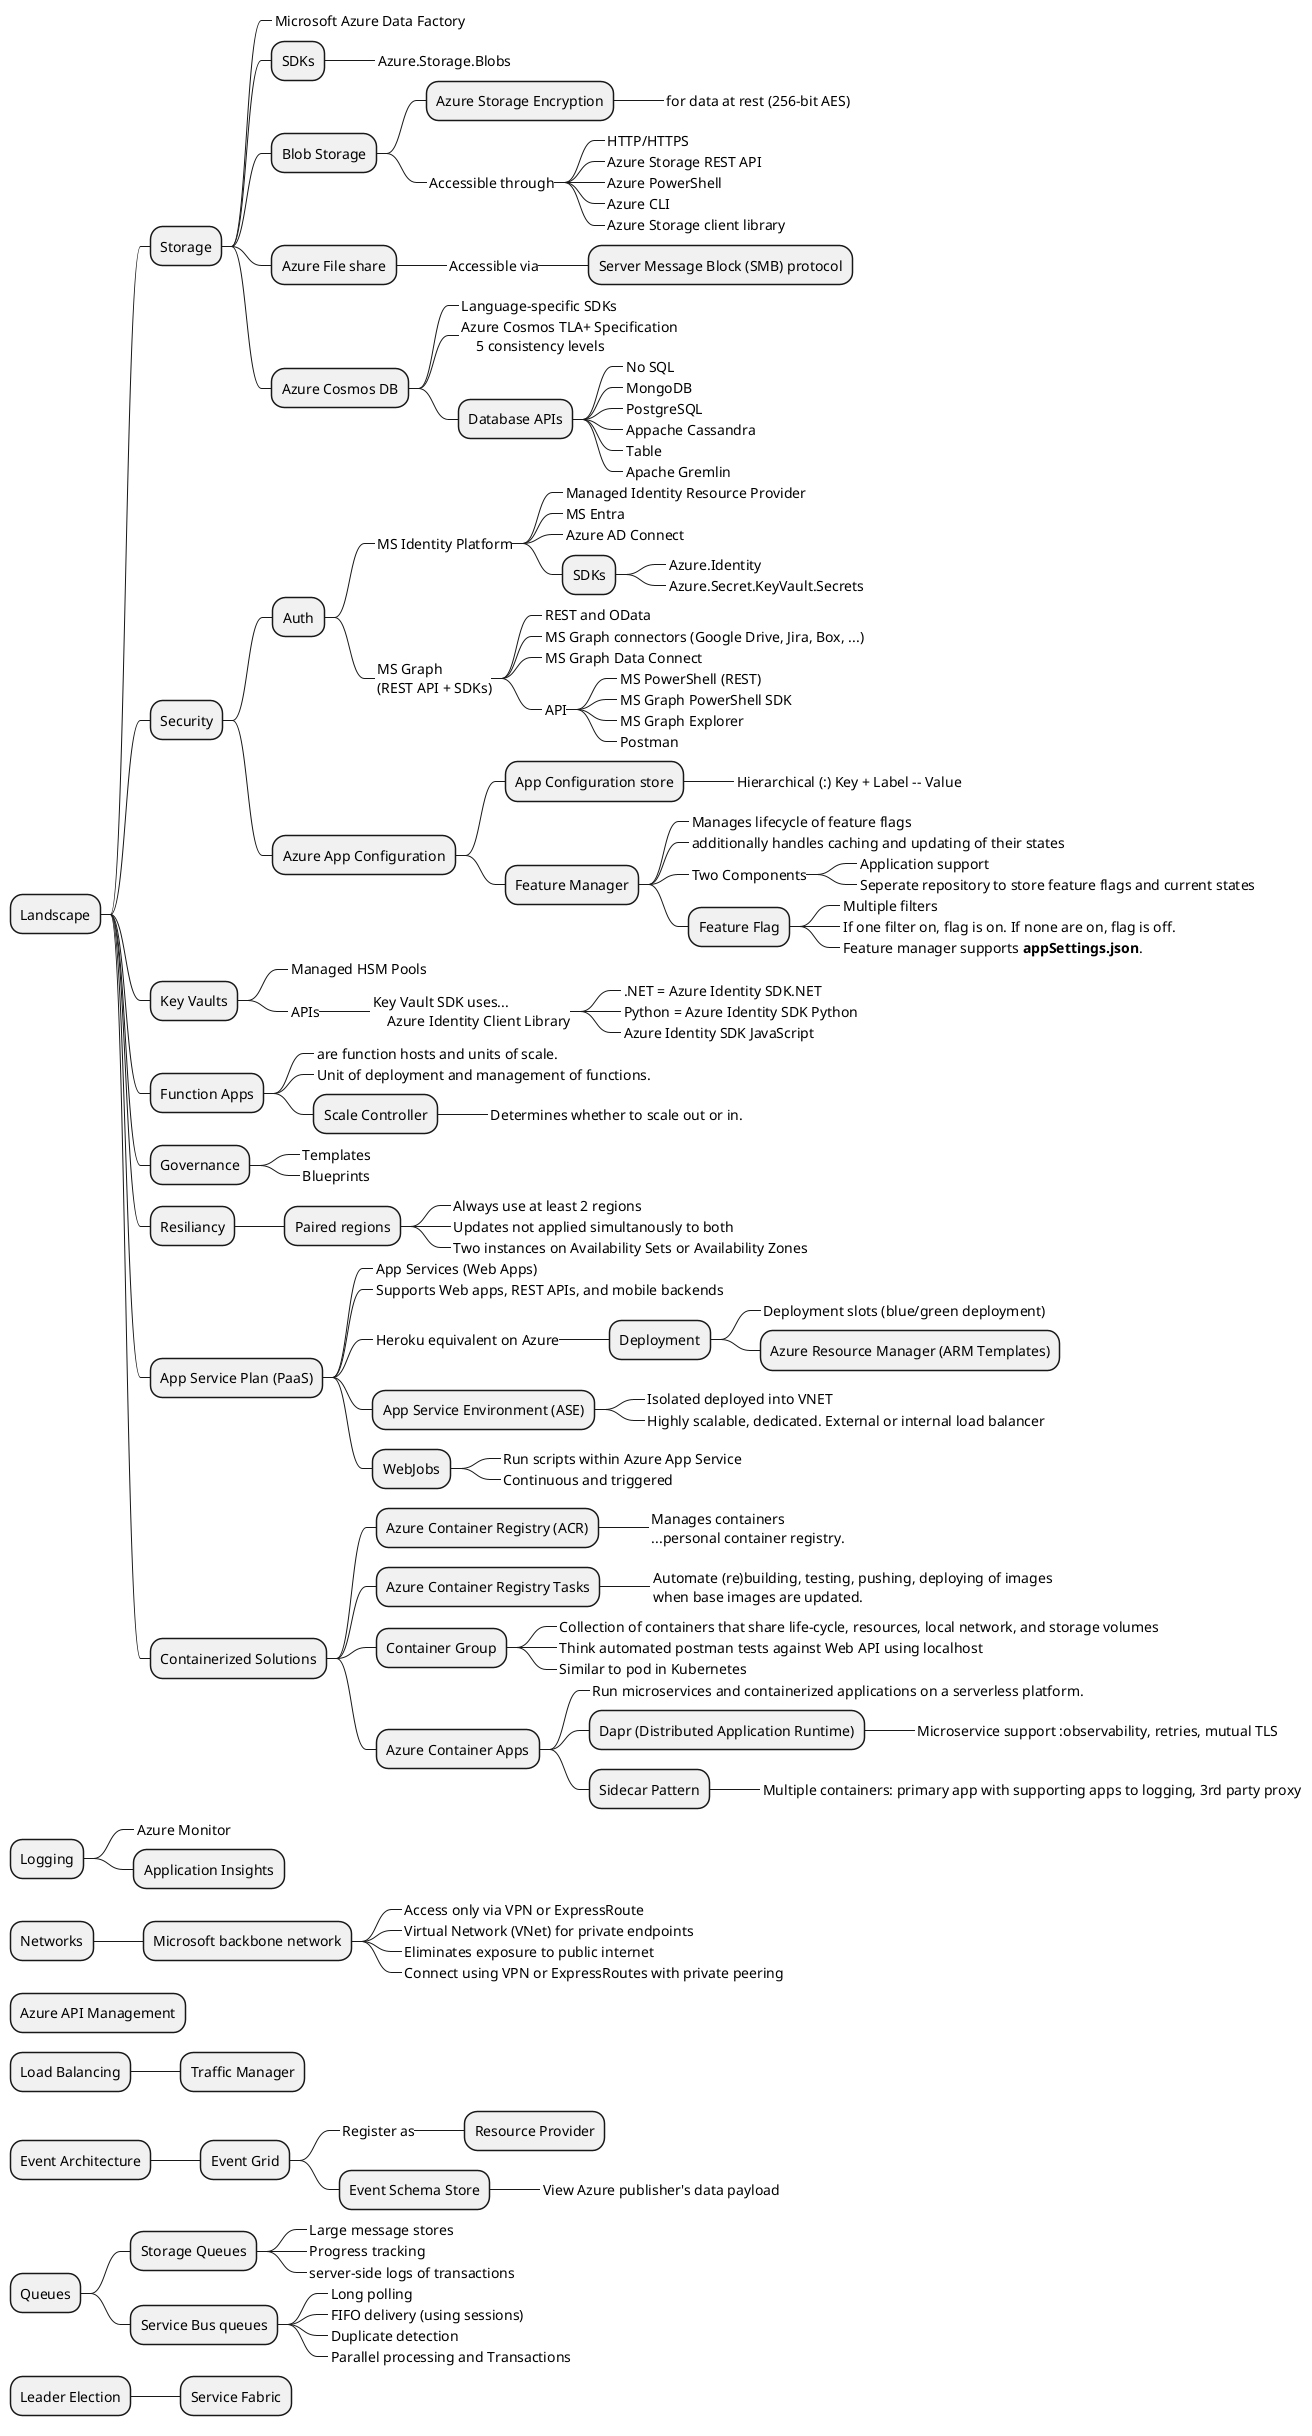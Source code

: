 @startmindmap "Landscape"

+ Landscape
++ Storage
+++_ Microsoft Azure Data Factory
+++ SDKs
++++_ Azure.Storage.Blobs
+++ Blob Storage
++++ Azure Storage Encryption
+++++_ for data at rest (256-bit AES)
++++_ Accessible through
+++++_ HTTP/HTTPS
+++++_ Azure Storage REST API
+++++_ Azure PowerShell
+++++_ Azure CLI
+++++_ Azure Storage client library

+++ Azure File share
++++_ Accessible via
+++++ Server Message Block (SMB) protocol

+++ Azure Cosmos DB
++++_ Language-specific SDKs
++++_ Azure Cosmos TLA+ Specification\n    5 consistency levels
++++ Database APIs
+++++_ No SQL
+++++_ MongoDB
+++++_ PostgreSQL
+++++_ Appache Cassandra
+++++_ Table
+++++_ Apache Gremlin

++ Security
+++ Auth
++++_ MS Identity Platform
+++++_ Managed Identity Resource Provider
+++++_ MS Entra
+++++_ Azure AD Connect
+++++ SDKs
++++++_ Azure.Identity
++++++_ Azure.Secret.KeyVault.Secrets
++++_ MS Graph\n(REST API + SDKs)
+++++_ REST and OData
+++++_ MS Graph connectors (Google Drive, Jira, Box, ...)
+++++_ MS Graph Data Connect
+++++_ API
++++++_ MS PowerShell (REST)
++++++_ MS Graph PowerShell SDK
++++++_ MS Graph Explorer
++++++_ Postman
+++ Azure App Configuration
++++ App Configuration store
+++++_ Hierarchical (:) Key + Label -- Value
++++ Feature Manager
+++++_ Manages lifecycle of feature flags
+++++_ additionally handles caching and updating of their states
+++++_ Two Components
++++++_ Application support
++++++_ Seperate repository to store feature flags and current states
+++++ Feature Flag
++++++_ Multiple filters
++++++_ If one filter on, flag is on. If none are on, flag is off.
++++++_ Feature manager supports **appSettings.json**.


++ Key Vaults
+++_ Managed HSM Pools
+++_ APIs
++++_ Key Vault SDK uses...\n    Azure Identity Client Library
+++++_ .NET = Azure Identity SDK.NET
+++++_ Python = Azure Identity SDK Python
+++++_ Azure Identity SDK JavaScript

++ Function Apps
+++_ are function hosts and units of scale.
+++_ Unit of deployment and management of functions.
+++ Scale Controller
++++_ Determines whether to scale out or in.

++ Governance
+++_ Templates
+++_ Blueprints

++ Resiliancy
+++ Paired regions
++++_ Always use at least 2 regions
++++_ Updates not applied simultanously to both
++++_ Two instances on Availability Sets or Availability Zones

++ App Service Plan (PaaS)
+++_ App Services (Web Apps)
+++_ Supports Web apps, REST APIs, and mobile backends
+++_ Heroku equivalent on Azure
++++ Deployment
+++++_ Deployment slots (blue/green deployment)
+++++ Azure Resource Manager (ARM Templates)
+++ App Service Environment (ASE)
++++_ Isolated deployed into VNET
++++_ Highly scalable, dedicated. External or internal load balancer
+++ WebJobs
++++_ Run scripts within Azure App Service
++++_ Continuous and triggered

++ Containerized Solutions
+++ Azure Container Registry (ACR)
++++_ Manages containers\n...personal container registry.
+++ Azure Container Registry Tasks
++++_ Automate (re)building, testing, pushing, deploying of images\nwhen base images are updated.
+++ Container Group
++++_ Collection of containers that share life-cycle, resources, local network, and storage volumes
++++_ Think automated postman tests against Web API using localhost
++++_ Similar to pod in Kubernetes
+++ Azure Container Apps
++++_ Run microservices and containerized applications on a serverless platform.
++++ Dapr (Distributed Application Runtime)
+++++_ Microservice support :observability, retries, mutual TLS
++++ Sidecar Pattern
+++++_ Multiple containers: primary app with supporting apps to logging, 3rd party proxy


+ Logging
++_ Azure Monitor
++ Application Insights

+ Networks
++ Microsoft backbone network
+++_ Access only via VPN or ExpressRoute
+++_ Virtual Network (VNet) for private endpoints
+++_ Eliminates exposure to public internet
+++_ Connect using VPN or ExpressRoutes with private peering

+ Azure API Management

+ Load Balancing
++ Traffic Manager

+ Event Architecture
++ Event Grid
+++_ Register as
++++ Resource Provider
+++ Event Schema Store
++++_ View Azure publisher's data payload

+ Queues
++ Storage Queues
+++_ Large message stores
+++_ Progress tracking
+++_ server-side logs of transactions

++ Service Bus queues
+++_ Long polling
+++_ FIFO delivery (using sessions)
+++_ Duplicate detection
+++_ Parallel processing and Transactions

+ Leader Election
++ Service Fabric
@endmindmap
